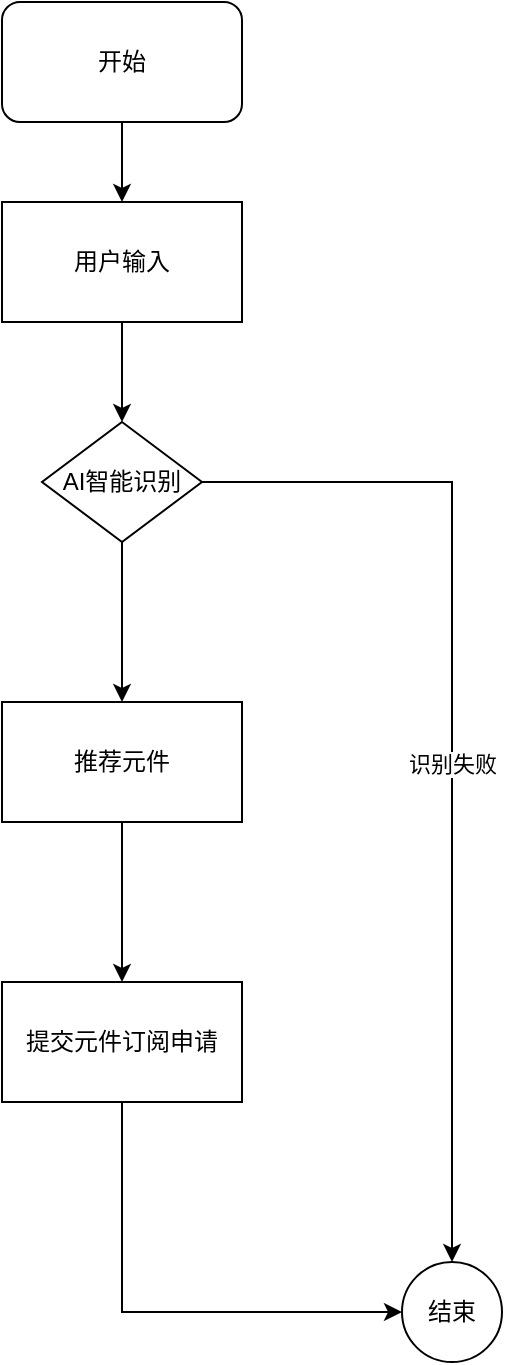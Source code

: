 <mxfile version="21.8.2" type="github">
  <diagram name="第 1 页" id="PLvwenAomk0wUzWfmGSb">
    <mxGraphModel dx="1434" dy="794" grid="1" gridSize="10" guides="1" tooltips="1" connect="1" arrows="1" fold="1" page="1" pageScale="1" pageWidth="827" pageHeight="1169" math="0" shadow="0">
      <root>
        <mxCell id="0" />
        <mxCell id="1" parent="0" />
        <mxCell id="j1Ikp117X4xAcDbRrK5y-3" value="" style="edgeStyle=orthogonalEdgeStyle;rounded=0;orthogonalLoop=1;jettySize=auto;html=1;" edge="1" parent="1" source="j1Ikp117X4xAcDbRrK5y-1">
          <mxGeometry relative="1" as="geometry">
            <mxPoint x="390" y="320" as="targetPoint" />
          </mxGeometry>
        </mxCell>
        <mxCell id="j1Ikp117X4xAcDbRrK5y-1" value="用户输入" style="rounded=0;whiteSpace=wrap;html=1;" vertex="1" parent="1">
          <mxGeometry x="330" y="210" width="120" height="60" as="geometry" />
        </mxCell>
        <mxCell id="j1Ikp117X4xAcDbRrK5y-5" value="" style="edgeStyle=orthogonalEdgeStyle;rounded=0;orthogonalLoop=1;jettySize=auto;html=1;" edge="1" parent="1" source="j1Ikp117X4xAcDbRrK5y-4" target="j1Ikp117X4xAcDbRrK5y-1">
          <mxGeometry relative="1" as="geometry" />
        </mxCell>
        <mxCell id="j1Ikp117X4xAcDbRrK5y-4" value="开始" style="rounded=1;whiteSpace=wrap;html=1;" vertex="1" parent="1">
          <mxGeometry x="330" y="110" width="120" height="60" as="geometry" />
        </mxCell>
        <mxCell id="j1Ikp117X4xAcDbRrK5y-13" value="" style="edgeStyle=orthogonalEdgeStyle;rounded=0;orthogonalLoop=1;jettySize=auto;html=1;" edge="1" parent="1" source="j1Ikp117X4xAcDbRrK5y-10" target="j1Ikp117X4xAcDbRrK5y-12">
          <mxGeometry relative="1" as="geometry" />
        </mxCell>
        <mxCell id="j1Ikp117X4xAcDbRrK5y-14" value="识别失败" style="edgeLabel;html=1;align=center;verticalAlign=middle;resizable=0;points=[];" vertex="1" connectable="0" parent="j1Ikp117X4xAcDbRrK5y-13">
          <mxGeometry x="0.033" relative="1" as="geometry">
            <mxPoint as="offset" />
          </mxGeometry>
        </mxCell>
        <mxCell id="j1Ikp117X4xAcDbRrK5y-16" value="" style="edgeStyle=orthogonalEdgeStyle;rounded=0;orthogonalLoop=1;jettySize=auto;html=1;" edge="1" parent="1" source="j1Ikp117X4xAcDbRrK5y-10" target="j1Ikp117X4xAcDbRrK5y-15">
          <mxGeometry relative="1" as="geometry" />
        </mxCell>
        <mxCell id="j1Ikp117X4xAcDbRrK5y-10" value="AI智能识别" style="rhombus;whiteSpace=wrap;html=1;" vertex="1" parent="1">
          <mxGeometry x="350" y="320" width="80" height="60" as="geometry" />
        </mxCell>
        <mxCell id="j1Ikp117X4xAcDbRrK5y-12" value="结束" style="ellipse;whiteSpace=wrap;html=1;" vertex="1" parent="1">
          <mxGeometry x="530" y="740" width="50" height="50" as="geometry" />
        </mxCell>
        <mxCell id="j1Ikp117X4xAcDbRrK5y-18" value="" style="edgeStyle=orthogonalEdgeStyle;rounded=0;orthogonalLoop=1;jettySize=auto;html=1;" edge="1" parent="1" source="j1Ikp117X4xAcDbRrK5y-15" target="j1Ikp117X4xAcDbRrK5y-17">
          <mxGeometry relative="1" as="geometry" />
        </mxCell>
        <mxCell id="j1Ikp117X4xAcDbRrK5y-15" value="推荐元件" style="whiteSpace=wrap;html=1;" vertex="1" parent="1">
          <mxGeometry x="330" y="460" width="120" height="60" as="geometry" />
        </mxCell>
        <mxCell id="j1Ikp117X4xAcDbRrK5y-20" value="" style="edgeStyle=orthogonalEdgeStyle;rounded=0;orthogonalLoop=1;jettySize=auto;html=1;entryX=0;entryY=0.5;entryDx=0;entryDy=0;exitX=0.5;exitY=1;exitDx=0;exitDy=0;" edge="1" parent="1" source="j1Ikp117X4xAcDbRrK5y-17" target="j1Ikp117X4xAcDbRrK5y-12">
          <mxGeometry relative="1" as="geometry">
            <mxPoint x="390" y="730" as="targetPoint" />
          </mxGeometry>
        </mxCell>
        <mxCell id="j1Ikp117X4xAcDbRrK5y-17" value="提交元件订阅申请" style="whiteSpace=wrap;html=1;" vertex="1" parent="1">
          <mxGeometry x="330" y="600" width="120" height="60" as="geometry" />
        </mxCell>
      </root>
    </mxGraphModel>
  </diagram>
</mxfile>
